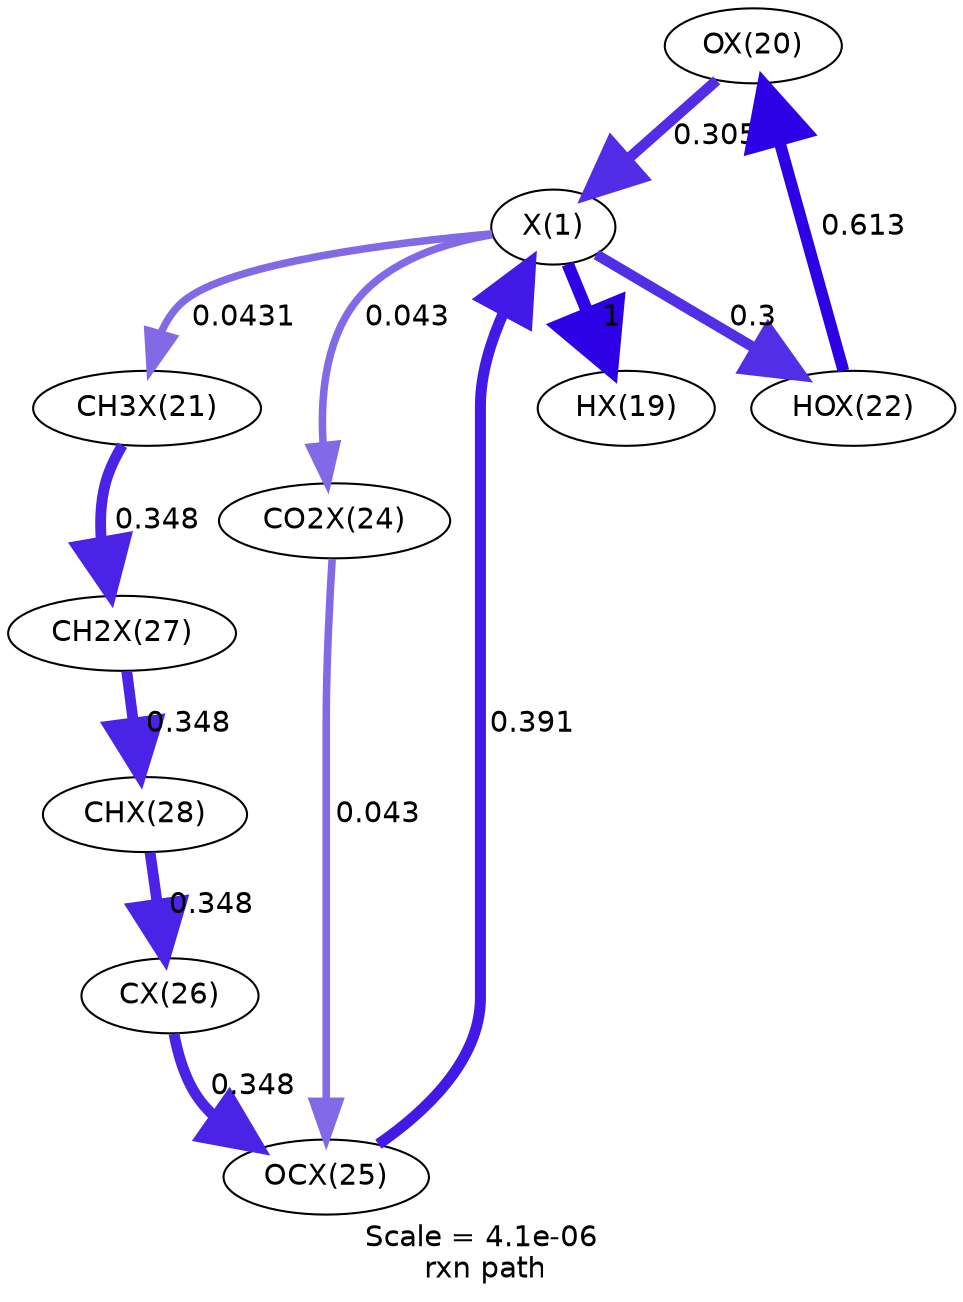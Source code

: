digraph reaction_paths {
center=1;
s24 -> s22[fontname="Helvetica", style="setlinewidth(5.1)", arrowsize=2.55, color="0.7, 0.805, 0.9"
, label=" 0.305"];
s22 -> s23[fontname="Helvetica", style="setlinewidth(6)", arrowsize=3, color="0.7, 1.5, 0.9"
, label=" 1"];
s22 -> s26[fontname="Helvetica", style="setlinewidth(5.09)", arrowsize=2.55, color="0.7, 0.8, 0.9"
, label=" 0.3"];
s22 -> s25[fontname="Helvetica", style="setlinewidth(3.63)", arrowsize=1.81, color="0.7, 0.543, 0.9"
, label=" 0.0431"];
s29 -> s22[fontname="Helvetica", style="setlinewidth(5.29)", arrowsize=2.65, color="0.7, 0.891, 0.9"
, label=" 0.391"];
s22 -> s28[fontname="Helvetica", style="setlinewidth(3.63)", arrowsize=1.81, color="0.7, 0.543, 0.9"
, label=" 0.043"];
s26 -> s24[fontname="Helvetica", style="setlinewidth(5.63)", arrowsize=2.82, color="0.7, 1.11, 0.9"
, label=" 0.613"];
s25 -> s31[fontname="Helvetica", style="setlinewidth(5.2)", arrowsize=2.6, color="0.7, 0.848, 0.9"
, label=" 0.348"];
s31 -> s32[fontname="Helvetica", style="setlinewidth(5.2)", arrowsize=2.6, color="0.7, 0.848, 0.9"
, label=" 0.348"];
s32 -> s30[fontname="Helvetica", style="setlinewidth(5.2)", arrowsize=2.6, color="0.7, 0.848, 0.9"
, label=" 0.348"];
s30 -> s29[fontname="Helvetica", style="setlinewidth(5.2)", arrowsize=2.6, color="0.7, 0.848, 0.9"
, label=" 0.348"];
s28 -> s29[fontname="Helvetica", style="setlinewidth(3.63)", arrowsize=1.81, color="0.7, 0.543, 0.9"
, label=" 0.043"];
s22 [ fontname="Helvetica", label="X(1)"];
s23 [ fontname="Helvetica", label="HX(19)"];
s24 [ fontname="Helvetica", label="OX(20)"];
s25 [ fontname="Helvetica", label="CH3X(21)"];
s26 [ fontname="Helvetica", label="HOX(22)"];
s28 [ fontname="Helvetica", label="CO2X(24)"];
s29 [ fontname="Helvetica", label="OCX(25)"];
s30 [ fontname="Helvetica", label="CX(26)"];
s31 [ fontname="Helvetica", label="CH2X(27)"];
s32 [ fontname="Helvetica", label="CHX(28)"];
 label = "Scale = 4.1e-06\l rxn path";
 fontname = "Helvetica";
}
